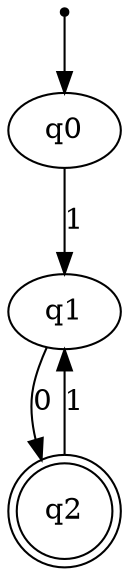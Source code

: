 digraph {
	inic[shape=point];
    inic->q0;
    q0->q1 [label="1"];
    q1->q2 [label="0"];
    q2->q1 [label="1"];

    q2[shape=doublecircle];
}